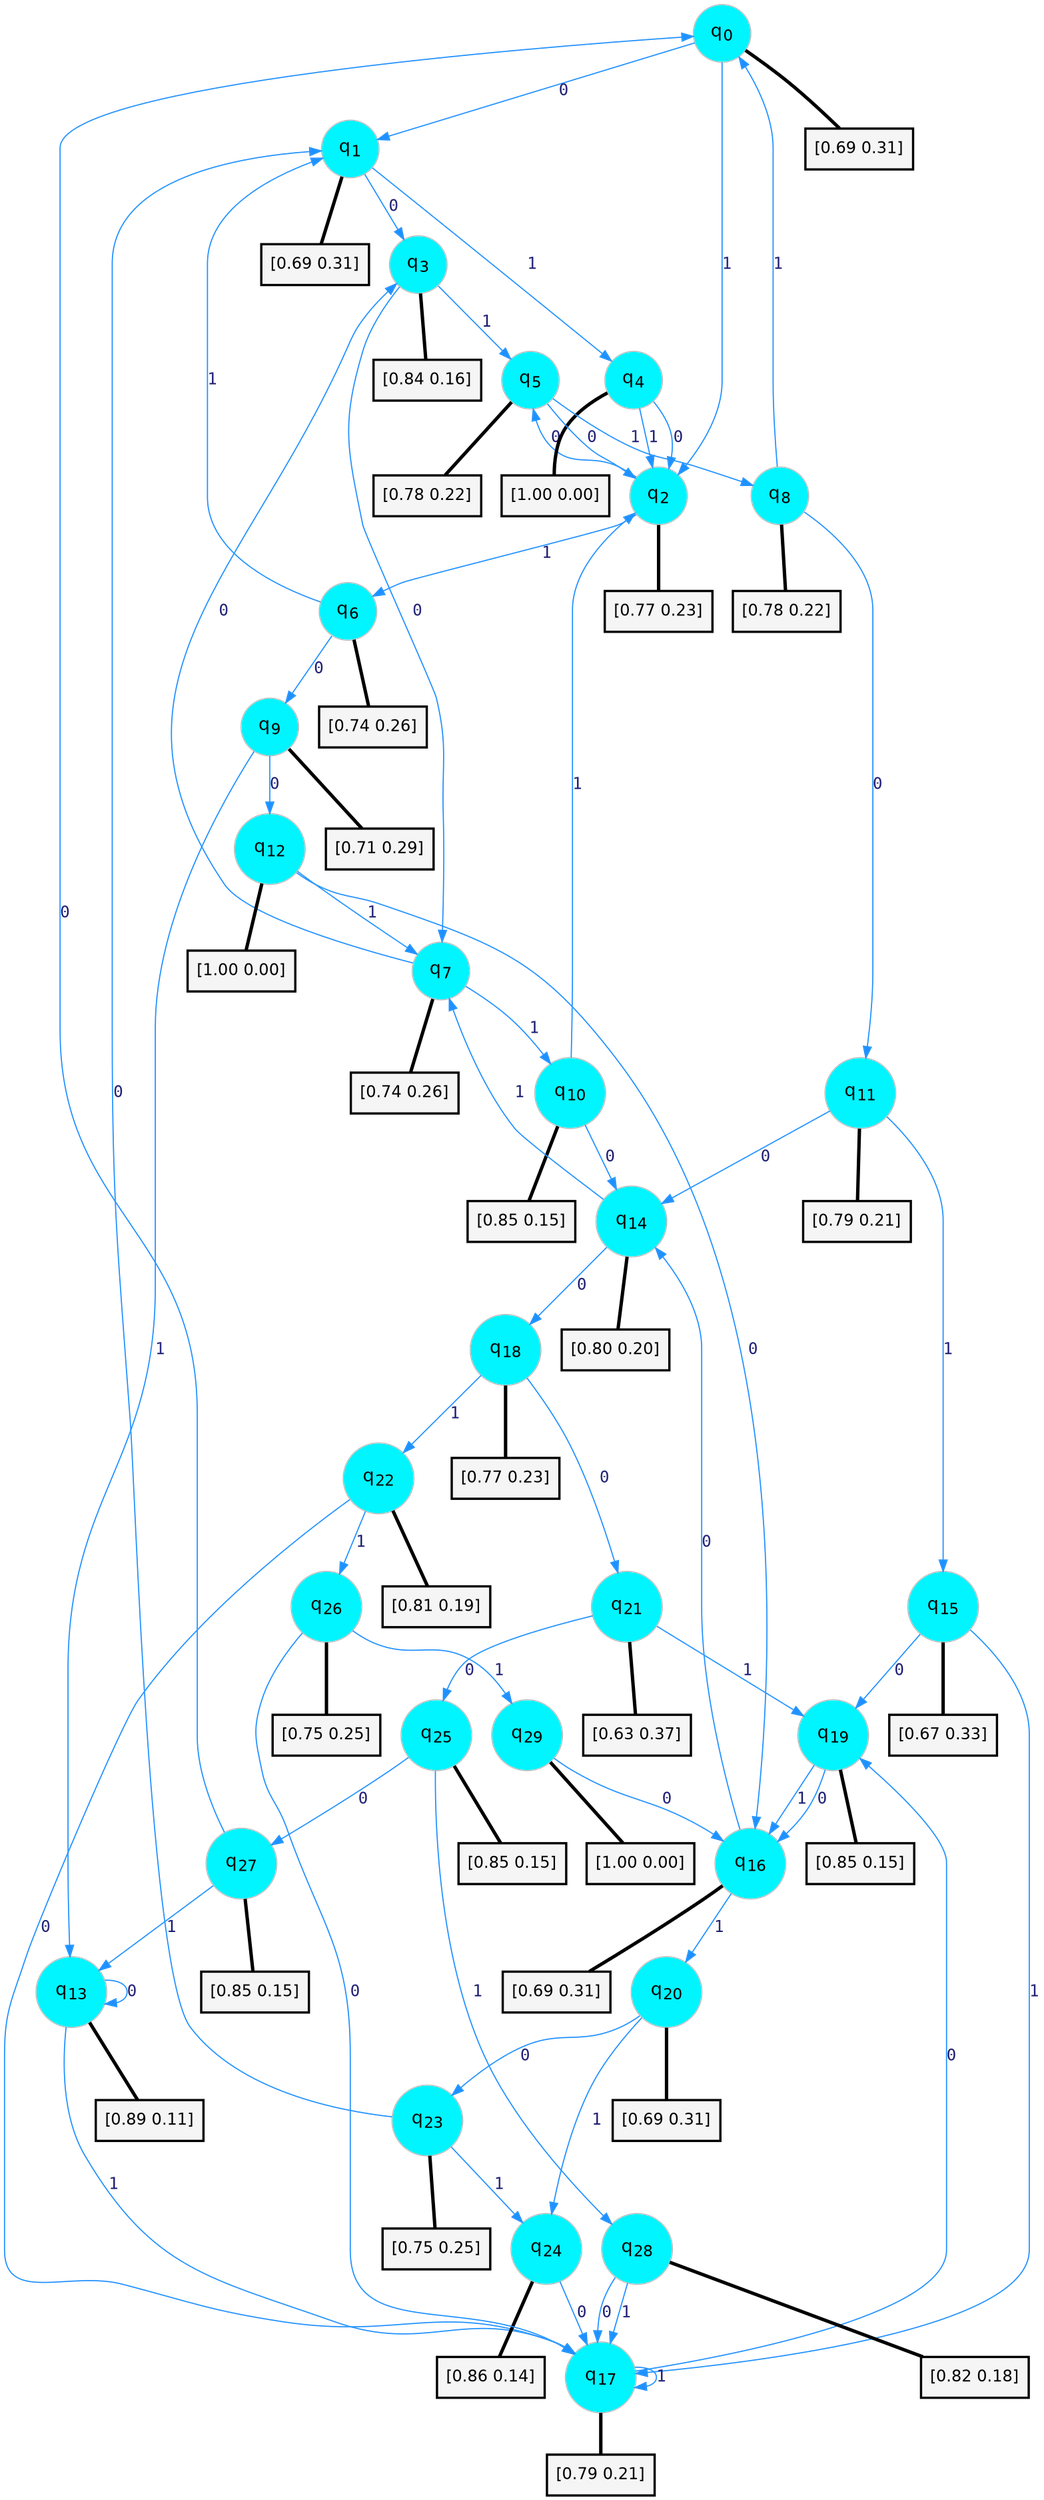 digraph G {
graph [
bgcolor=transparent, dpi=300, rankdir=TD, size="40,25"];
node [
color=gray, fillcolor=turquoise1, fontcolor=black, fontname=Helvetica, fontsize=16, fontweight=bold, shape=circle, style=filled];
edge [
arrowsize=1, color=dodgerblue1, fontcolor=midnightblue, fontname=courier, fontweight=bold, penwidth=1, style=solid, weight=20];
0[label=<q<SUB>0</SUB>>];
1[label=<q<SUB>1</SUB>>];
2[label=<q<SUB>2</SUB>>];
3[label=<q<SUB>3</SUB>>];
4[label=<q<SUB>4</SUB>>];
5[label=<q<SUB>5</SUB>>];
6[label=<q<SUB>6</SUB>>];
7[label=<q<SUB>7</SUB>>];
8[label=<q<SUB>8</SUB>>];
9[label=<q<SUB>9</SUB>>];
10[label=<q<SUB>10</SUB>>];
11[label=<q<SUB>11</SUB>>];
12[label=<q<SUB>12</SUB>>];
13[label=<q<SUB>13</SUB>>];
14[label=<q<SUB>14</SUB>>];
15[label=<q<SUB>15</SUB>>];
16[label=<q<SUB>16</SUB>>];
17[label=<q<SUB>17</SUB>>];
18[label=<q<SUB>18</SUB>>];
19[label=<q<SUB>19</SUB>>];
20[label=<q<SUB>20</SUB>>];
21[label=<q<SUB>21</SUB>>];
22[label=<q<SUB>22</SUB>>];
23[label=<q<SUB>23</SUB>>];
24[label=<q<SUB>24</SUB>>];
25[label=<q<SUB>25</SUB>>];
26[label=<q<SUB>26</SUB>>];
27[label=<q<SUB>27</SUB>>];
28[label=<q<SUB>28</SUB>>];
29[label=<q<SUB>29</SUB>>];
30[label="[0.69 0.31]", shape=box,fontcolor=black, fontname=Helvetica, fontsize=14, penwidth=2, fillcolor=whitesmoke,color=black];
31[label="[0.69 0.31]", shape=box,fontcolor=black, fontname=Helvetica, fontsize=14, penwidth=2, fillcolor=whitesmoke,color=black];
32[label="[0.77 0.23]", shape=box,fontcolor=black, fontname=Helvetica, fontsize=14, penwidth=2, fillcolor=whitesmoke,color=black];
33[label="[0.84 0.16]", shape=box,fontcolor=black, fontname=Helvetica, fontsize=14, penwidth=2, fillcolor=whitesmoke,color=black];
34[label="[1.00 0.00]", shape=box,fontcolor=black, fontname=Helvetica, fontsize=14, penwidth=2, fillcolor=whitesmoke,color=black];
35[label="[0.78 0.22]", shape=box,fontcolor=black, fontname=Helvetica, fontsize=14, penwidth=2, fillcolor=whitesmoke,color=black];
36[label="[0.74 0.26]", shape=box,fontcolor=black, fontname=Helvetica, fontsize=14, penwidth=2, fillcolor=whitesmoke,color=black];
37[label="[0.74 0.26]", shape=box,fontcolor=black, fontname=Helvetica, fontsize=14, penwidth=2, fillcolor=whitesmoke,color=black];
38[label="[0.78 0.22]", shape=box,fontcolor=black, fontname=Helvetica, fontsize=14, penwidth=2, fillcolor=whitesmoke,color=black];
39[label="[0.71 0.29]", shape=box,fontcolor=black, fontname=Helvetica, fontsize=14, penwidth=2, fillcolor=whitesmoke,color=black];
40[label="[0.85 0.15]", shape=box,fontcolor=black, fontname=Helvetica, fontsize=14, penwidth=2, fillcolor=whitesmoke,color=black];
41[label="[0.79 0.21]", shape=box,fontcolor=black, fontname=Helvetica, fontsize=14, penwidth=2, fillcolor=whitesmoke,color=black];
42[label="[1.00 0.00]", shape=box,fontcolor=black, fontname=Helvetica, fontsize=14, penwidth=2, fillcolor=whitesmoke,color=black];
43[label="[0.89 0.11]", shape=box,fontcolor=black, fontname=Helvetica, fontsize=14, penwidth=2, fillcolor=whitesmoke,color=black];
44[label="[0.80 0.20]", shape=box,fontcolor=black, fontname=Helvetica, fontsize=14, penwidth=2, fillcolor=whitesmoke,color=black];
45[label="[0.67 0.33]", shape=box,fontcolor=black, fontname=Helvetica, fontsize=14, penwidth=2, fillcolor=whitesmoke,color=black];
46[label="[0.69 0.31]", shape=box,fontcolor=black, fontname=Helvetica, fontsize=14, penwidth=2, fillcolor=whitesmoke,color=black];
47[label="[0.79 0.21]", shape=box,fontcolor=black, fontname=Helvetica, fontsize=14, penwidth=2, fillcolor=whitesmoke,color=black];
48[label="[0.77 0.23]", shape=box,fontcolor=black, fontname=Helvetica, fontsize=14, penwidth=2, fillcolor=whitesmoke,color=black];
49[label="[0.85 0.15]", shape=box,fontcolor=black, fontname=Helvetica, fontsize=14, penwidth=2, fillcolor=whitesmoke,color=black];
50[label="[0.69 0.31]", shape=box,fontcolor=black, fontname=Helvetica, fontsize=14, penwidth=2, fillcolor=whitesmoke,color=black];
51[label="[0.63 0.37]", shape=box,fontcolor=black, fontname=Helvetica, fontsize=14, penwidth=2, fillcolor=whitesmoke,color=black];
52[label="[0.81 0.19]", shape=box,fontcolor=black, fontname=Helvetica, fontsize=14, penwidth=2, fillcolor=whitesmoke,color=black];
53[label="[0.75 0.25]", shape=box,fontcolor=black, fontname=Helvetica, fontsize=14, penwidth=2, fillcolor=whitesmoke,color=black];
54[label="[0.86 0.14]", shape=box,fontcolor=black, fontname=Helvetica, fontsize=14, penwidth=2, fillcolor=whitesmoke,color=black];
55[label="[0.85 0.15]", shape=box,fontcolor=black, fontname=Helvetica, fontsize=14, penwidth=2, fillcolor=whitesmoke,color=black];
56[label="[0.75 0.25]", shape=box,fontcolor=black, fontname=Helvetica, fontsize=14, penwidth=2, fillcolor=whitesmoke,color=black];
57[label="[0.85 0.15]", shape=box,fontcolor=black, fontname=Helvetica, fontsize=14, penwidth=2, fillcolor=whitesmoke,color=black];
58[label="[0.82 0.18]", shape=box,fontcolor=black, fontname=Helvetica, fontsize=14, penwidth=2, fillcolor=whitesmoke,color=black];
59[label="[1.00 0.00]", shape=box,fontcolor=black, fontname=Helvetica, fontsize=14, penwidth=2, fillcolor=whitesmoke,color=black];
0->1 [label=0];
0->2 [label=1];
0->30 [arrowhead=none, penwidth=3,color=black];
1->3 [label=0];
1->4 [label=1];
1->31 [arrowhead=none, penwidth=3,color=black];
2->5 [label=0];
2->6 [label=1];
2->32 [arrowhead=none, penwidth=3,color=black];
3->7 [label=0];
3->5 [label=1];
3->33 [arrowhead=none, penwidth=3,color=black];
4->2 [label=0];
4->2 [label=1];
4->34 [arrowhead=none, penwidth=3,color=black];
5->2 [label=0];
5->8 [label=1];
5->35 [arrowhead=none, penwidth=3,color=black];
6->9 [label=0];
6->1 [label=1];
6->36 [arrowhead=none, penwidth=3,color=black];
7->3 [label=0];
7->10 [label=1];
7->37 [arrowhead=none, penwidth=3,color=black];
8->11 [label=0];
8->0 [label=1];
8->38 [arrowhead=none, penwidth=3,color=black];
9->12 [label=0];
9->13 [label=1];
9->39 [arrowhead=none, penwidth=3,color=black];
10->14 [label=0];
10->2 [label=1];
10->40 [arrowhead=none, penwidth=3,color=black];
11->14 [label=0];
11->15 [label=1];
11->41 [arrowhead=none, penwidth=3,color=black];
12->16 [label=0];
12->7 [label=1];
12->42 [arrowhead=none, penwidth=3,color=black];
13->13 [label=0];
13->17 [label=1];
13->43 [arrowhead=none, penwidth=3,color=black];
14->18 [label=0];
14->7 [label=1];
14->44 [arrowhead=none, penwidth=3,color=black];
15->19 [label=0];
15->17 [label=1];
15->45 [arrowhead=none, penwidth=3,color=black];
16->14 [label=0];
16->20 [label=1];
16->46 [arrowhead=none, penwidth=3,color=black];
17->19 [label=0];
17->17 [label=1];
17->47 [arrowhead=none, penwidth=3,color=black];
18->21 [label=0];
18->22 [label=1];
18->48 [arrowhead=none, penwidth=3,color=black];
19->16 [label=0];
19->16 [label=1];
19->49 [arrowhead=none, penwidth=3,color=black];
20->23 [label=0];
20->24 [label=1];
20->50 [arrowhead=none, penwidth=3,color=black];
21->25 [label=0];
21->19 [label=1];
21->51 [arrowhead=none, penwidth=3,color=black];
22->17 [label=0];
22->26 [label=1];
22->52 [arrowhead=none, penwidth=3,color=black];
23->1 [label=0];
23->24 [label=1];
23->53 [arrowhead=none, penwidth=3,color=black];
24->17 [label=0];
24->54 [arrowhead=none, penwidth=3,color=black];
25->27 [label=0];
25->28 [label=1];
25->55 [arrowhead=none, penwidth=3,color=black];
26->17 [label=0];
26->29 [label=1];
26->56 [arrowhead=none, penwidth=3,color=black];
27->0 [label=0];
27->13 [label=1];
27->57 [arrowhead=none, penwidth=3,color=black];
28->17 [label=0];
28->17 [label=1];
28->58 [arrowhead=none, penwidth=3,color=black];
29->16 [label=0];
29->59 [arrowhead=none, penwidth=3,color=black];
}
